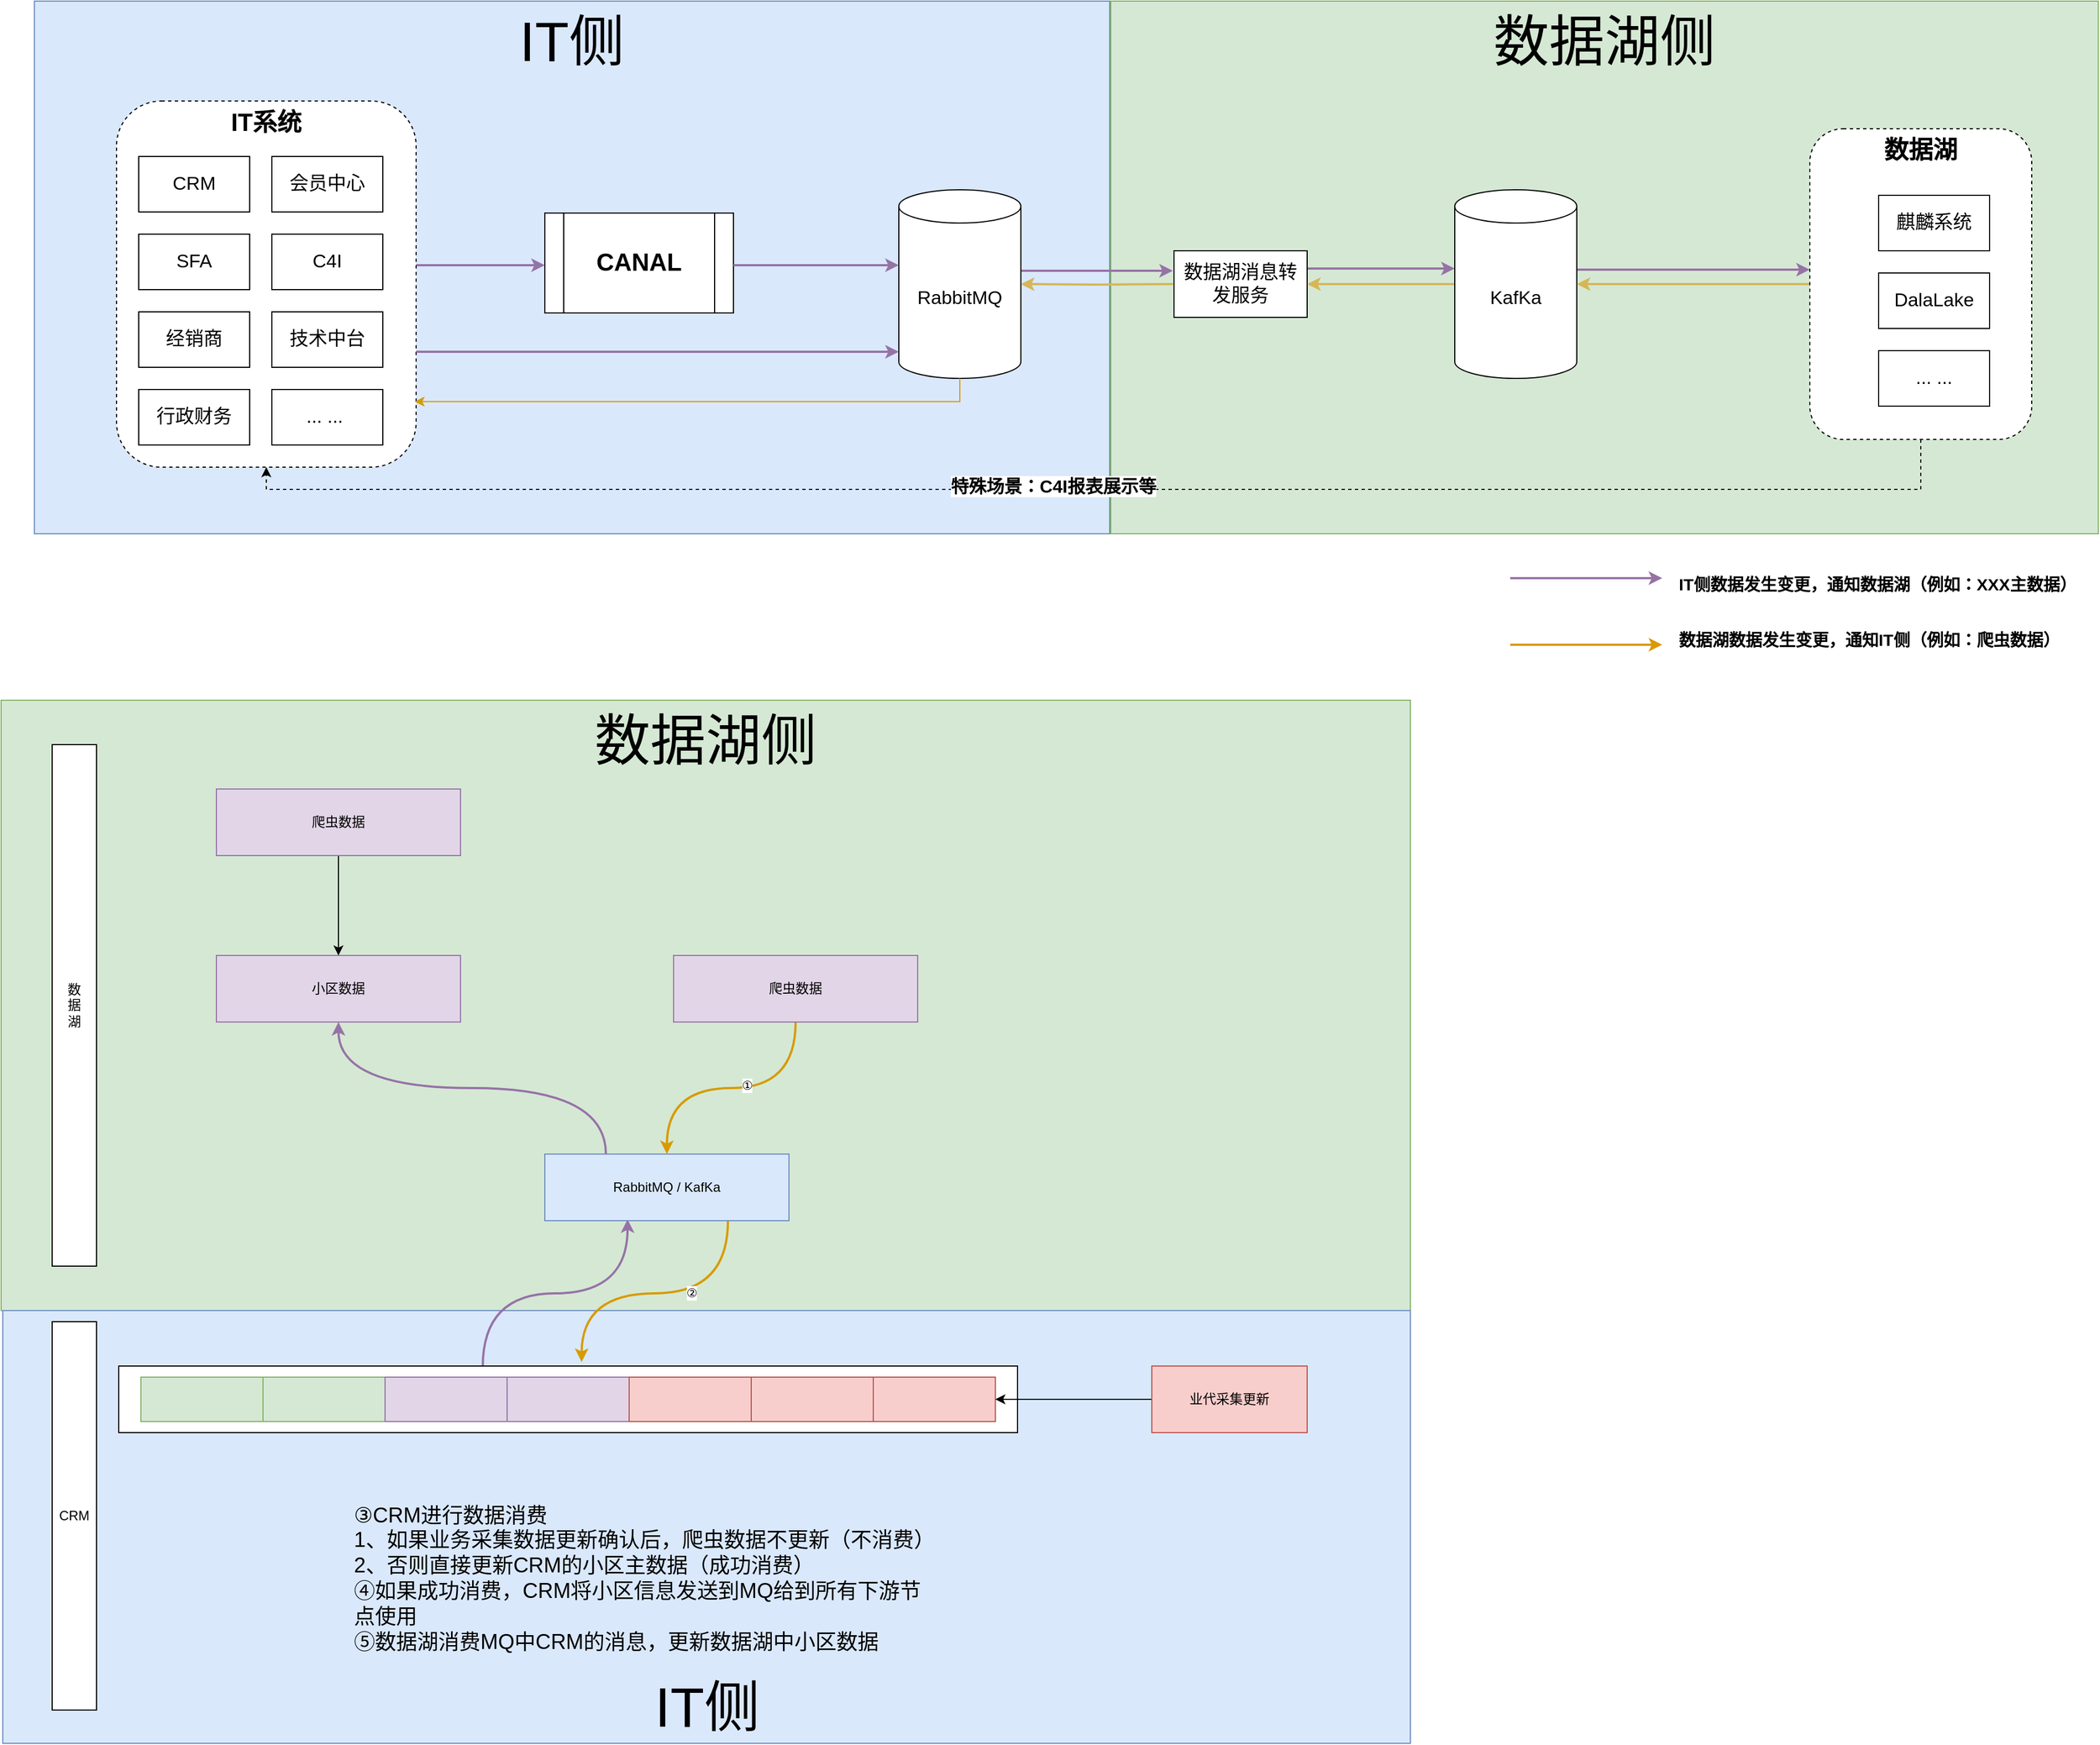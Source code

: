 <mxfile version="24.3.1" type="github">
  <diagram name="第 1 页" id="_mnCOzUP9DBz8knvAwrc">
    <mxGraphModel dx="5290" dy="2750" grid="1" gridSize="10" guides="1" tooltips="1" connect="1" arrows="1" fold="1" page="1" pageScale="1" pageWidth="827" pageHeight="1169" math="0" shadow="0">
      <root>
        <mxCell id="0" />
        <mxCell id="1" parent="0" />
        <mxCell id="es6LMimWQ2Kn1pDAPc1K-81" value="&lt;font style=&quot;font-size: 50px;&quot;&gt;数据湖侧&lt;/font&gt;" style="rounded=0;whiteSpace=wrap;html=1;fillColor=#d5e8d4;strokeColor=#82b366;verticalAlign=top;movable=0;resizable=0;rotatable=0;deletable=0;editable=0;locked=1;connectable=0;" vertex="1" parent="1">
          <mxGeometry x="-350" y="760" width="1270" height="550" as="geometry" />
        </mxCell>
        <mxCell id="es6LMimWQ2Kn1pDAPc1K-80" value="&lt;font style=&quot;font-size: 50px;&quot;&gt;IT侧&lt;/font&gt;" style="rounded=0;whiteSpace=wrap;html=1;fillColor=#dae8fc;strokeColor=#6c8ebf;verticalAlign=bottom;movable=0;resizable=0;rotatable=0;deletable=0;editable=0;locked=1;connectable=0;" vertex="1" parent="1">
          <mxGeometry x="-348.5" y="1310" width="1268.5" height="390" as="geometry" />
        </mxCell>
        <mxCell id="es6LMimWQ2Kn1pDAPc1K-37" value="&lt;font style=&quot;font-size: 50px;&quot;&gt;数据湖侧&lt;/font&gt;" style="rounded=0;whiteSpace=wrap;html=1;fillColor=#d5e8d4;strokeColor=#82b366;verticalAlign=top;" vertex="1" parent="1">
          <mxGeometry x="650" y="130" width="890" height="480" as="geometry" />
        </mxCell>
        <mxCell id="es6LMimWQ2Kn1pDAPc1K-36" value="&lt;font style=&quot;font-size: 50px;&quot;&gt;IT侧&lt;/font&gt;" style="rounded=0;whiteSpace=wrap;html=1;fillColor=#dae8fc;strokeColor=#6c8ebf;verticalAlign=top;" vertex="1" parent="1">
          <mxGeometry x="-320" y="130" width="969" height="480" as="geometry" />
        </mxCell>
        <mxCell id="es6LMimWQ2Kn1pDAPc1K-50" style="edgeStyle=orthogonalEdgeStyle;rounded=0;orthogonalLoop=1;jettySize=auto;html=1;exitX=1;exitY=0.5;exitDx=0;exitDy=0;entryX=0;entryY=0.5;entryDx=0;entryDy=0;fillColor=#e1d5e7;strokeColor=#9673a6;strokeWidth=2;" edge="1" parent="1">
          <mxGeometry relative="1" as="geometry">
            <mxPoint x="24.0" y="368.0" as="sourcePoint" />
            <mxPoint x="140" y="368" as="targetPoint" />
          </mxGeometry>
        </mxCell>
        <mxCell id="es6LMimWQ2Kn1pDAPc1K-9" value="&lt;font style=&quot;font-size: 22px;&quot;&gt;&lt;b&gt;IT系统&lt;/b&gt;&lt;/font&gt;" style="rounded=1;whiteSpace=wrap;html=1;dashed=1;verticalAlign=top;fontSize=17;" vertex="1" parent="1">
          <mxGeometry x="-246" y="220" width="270" height="330" as="geometry" />
        </mxCell>
        <mxCell id="es6LMimWQ2Kn1pDAPc1K-1" value="会员中心" style="rounded=0;whiteSpace=wrap;html=1;fontSize=17;" vertex="1" parent="1">
          <mxGeometry x="-106" y="270" width="100" height="50" as="geometry" />
        </mxCell>
        <mxCell id="es6LMimWQ2Kn1pDAPc1K-2" value="C4I" style="rounded=0;whiteSpace=wrap;html=1;fontSize=17;" vertex="1" parent="1">
          <mxGeometry x="-106" y="340" width="100" height="50" as="geometry" />
        </mxCell>
        <mxCell id="es6LMimWQ2Kn1pDAPc1K-3" value="技术中台" style="rounded=0;whiteSpace=wrap;html=1;fontSize=17;" vertex="1" parent="1">
          <mxGeometry x="-106" y="410" width="100" height="50" as="geometry" />
        </mxCell>
        <mxCell id="es6LMimWQ2Kn1pDAPc1K-4" value="... ...&amp;nbsp;" style="rounded=0;whiteSpace=wrap;html=1;fontSize=17;" vertex="1" parent="1">
          <mxGeometry x="-106" y="480" width="100" height="50" as="geometry" />
        </mxCell>
        <mxCell id="es6LMimWQ2Kn1pDAPc1K-5" value="CRM" style="rounded=0;whiteSpace=wrap;html=1;fontSize=17;" vertex="1" parent="1">
          <mxGeometry x="-226" y="270" width="100" height="50" as="geometry" />
        </mxCell>
        <mxCell id="es6LMimWQ2Kn1pDAPc1K-6" value="SFA" style="rounded=0;whiteSpace=wrap;html=1;fontSize=17;" vertex="1" parent="1">
          <mxGeometry x="-226" y="340" width="100" height="50" as="geometry" />
        </mxCell>
        <mxCell id="es6LMimWQ2Kn1pDAPc1K-7" value="经销商" style="rounded=0;whiteSpace=wrap;html=1;fontSize=17;" vertex="1" parent="1">
          <mxGeometry x="-226" y="410" width="100" height="50" as="geometry" />
        </mxCell>
        <mxCell id="es6LMimWQ2Kn1pDAPc1K-8" value="行政财务" style="rounded=0;whiteSpace=wrap;html=1;fontSize=17;" vertex="1" parent="1">
          <mxGeometry x="-226" y="480" width="100" height="50" as="geometry" />
        </mxCell>
        <mxCell id="es6LMimWQ2Kn1pDAPc1K-13" value="" style="edgeStyle=orthogonalEdgeStyle;rounded=0;orthogonalLoop=1;jettySize=auto;html=1;fillColor=#e1d5e7;strokeColor=#9673a6;strokeWidth=2;fontSize=17;" edge="1" parent="1">
          <mxGeometry relative="1" as="geometry">
            <mxPoint x="569.0" y="373.0" as="sourcePoint" />
            <mxPoint x="706" y="373.0" as="targetPoint" />
          </mxGeometry>
        </mxCell>
        <mxCell id="es6LMimWQ2Kn1pDAPc1K-10" value="RabbitMQ" style="shape=cylinder3;whiteSpace=wrap;html=1;boundedLbl=1;backgroundOutline=1;size=15;fontSize=17;" vertex="1" parent="1">
          <mxGeometry x="459" y="300" width="110" height="170" as="geometry" />
        </mxCell>
        <mxCell id="es6LMimWQ2Kn1pDAPc1K-15" style="edgeStyle=orthogonalEdgeStyle;rounded=0;orthogonalLoop=1;jettySize=auto;html=1;exitX=1;exitY=0.5;exitDx=0;exitDy=0;fillColor=#e1d5e7;strokeColor=#9673a6;strokeWidth=2;fontSize=17;" edge="1" parent="1">
          <mxGeometry relative="1" as="geometry">
            <mxPoint x="827" y="371.0" as="sourcePoint" />
            <mxPoint x="960.0" y="371.0" as="targetPoint" />
          </mxGeometry>
        </mxCell>
        <mxCell id="es6LMimWQ2Kn1pDAPc1K-32" style="edgeStyle=orthogonalEdgeStyle;rounded=0;orthogonalLoop=1;jettySize=auto;html=1;exitX=0;exitY=0.5;exitDx=0;exitDy=0;fillColor=#fff2cc;strokeColor=#d6b656;strokeWidth=2;fontSize=17;" edge="1" parent="1" target="es6LMimWQ2Kn1pDAPc1K-10">
          <mxGeometry relative="1" as="geometry">
            <mxPoint x="706" y="385.0" as="sourcePoint" />
          </mxGeometry>
        </mxCell>
        <mxCell id="es6LMimWQ2Kn1pDAPc1K-12" value="数据湖消息转发服务" style="whiteSpace=wrap;html=1;fontSize=17;" vertex="1" parent="1">
          <mxGeometry x="707" y="355" width="120" height="60" as="geometry" />
        </mxCell>
        <mxCell id="es6LMimWQ2Kn1pDAPc1K-23" style="edgeStyle=orthogonalEdgeStyle;rounded=0;orthogonalLoop=1;jettySize=auto;html=1;exitX=1;exitY=0.5;exitDx=0;exitDy=0;exitPerimeter=0;entryX=0;entryY=0.5;entryDx=0;entryDy=0;fillColor=#e1d5e7;strokeColor=#9673a6;strokeWidth=2;fontSize=17;" edge="1" parent="1">
          <mxGeometry relative="1" as="geometry">
            <mxPoint x="1070.0" y="372.0" as="sourcePoint" />
            <mxPoint x="1280" y="372.0" as="targetPoint" />
          </mxGeometry>
        </mxCell>
        <mxCell id="es6LMimWQ2Kn1pDAPc1K-30" style="edgeStyle=orthogonalEdgeStyle;rounded=0;orthogonalLoop=1;jettySize=auto;html=1;exitX=0;exitY=0.5;exitDx=0;exitDy=0;exitPerimeter=0;fillColor=#fff2cc;strokeColor=#d6b656;strokeWidth=2;fontSize=17;" edge="1" parent="1" source="es6LMimWQ2Kn1pDAPc1K-14" target="es6LMimWQ2Kn1pDAPc1K-12">
          <mxGeometry relative="1" as="geometry" />
        </mxCell>
        <mxCell id="es6LMimWQ2Kn1pDAPc1K-14" value="KafKa" style="shape=cylinder3;whiteSpace=wrap;html=1;boundedLbl=1;backgroundOutline=1;size=15;fontSize=17;" vertex="1" parent="1">
          <mxGeometry x="960" y="300" width="110" height="170" as="geometry" />
        </mxCell>
        <mxCell id="es6LMimWQ2Kn1pDAPc1K-31" style="edgeStyle=orthogonalEdgeStyle;rounded=0;orthogonalLoop=1;jettySize=auto;html=1;exitX=0;exitY=0.5;exitDx=0;exitDy=0;fillColor=#fff2cc;strokeColor=#d6b656;strokeWidth=2;fontSize=17;" edge="1" parent="1" source="es6LMimWQ2Kn1pDAPc1K-16" target="es6LMimWQ2Kn1pDAPc1K-14">
          <mxGeometry relative="1" as="geometry" />
        </mxCell>
        <mxCell id="es6LMimWQ2Kn1pDAPc1K-44" style="edgeStyle=orthogonalEdgeStyle;rounded=0;orthogonalLoop=1;jettySize=auto;html=1;exitX=0.5;exitY=1;exitDx=0;exitDy=0;entryX=0.5;entryY=1;entryDx=0;entryDy=0;dashed=1;" edge="1" parent="1" source="es6LMimWQ2Kn1pDAPc1K-16" target="es6LMimWQ2Kn1pDAPc1K-9">
          <mxGeometry relative="1" as="geometry" />
        </mxCell>
        <mxCell id="es6LMimWQ2Kn1pDAPc1K-46" value="&lt;font style=&quot;font-size: 16px;&quot;&gt;&lt;b&gt;特殊场景：C4I报表展示等&lt;/b&gt;&lt;/font&gt;" style="edgeLabel;html=1;align=center;verticalAlign=middle;resizable=0;points=[];" vertex="1" connectable="0" parent="es6LMimWQ2Kn1pDAPc1K-44">
          <mxGeometry x="0.063" y="-3" relative="1" as="geometry">
            <mxPoint as="offset" />
          </mxGeometry>
        </mxCell>
        <mxCell id="es6LMimWQ2Kn1pDAPc1K-16" value="&lt;font size=&quot;1&quot; style=&quot;&quot;&gt;&lt;b style=&quot;font-size: 22px;&quot;&gt;数据湖&lt;/b&gt;&lt;/font&gt;" style="rounded=1;whiteSpace=wrap;html=1;dashed=1;verticalAlign=top;fontSize=17;" vertex="1" parent="1">
          <mxGeometry x="1280" y="245" width="200" height="280" as="geometry" />
        </mxCell>
        <mxCell id="es6LMimWQ2Kn1pDAPc1K-19" value="麒麟系统" style="rounded=0;whiteSpace=wrap;html=1;fontSize=17;" vertex="1" parent="1">
          <mxGeometry x="1342" y="305" width="100" height="50" as="geometry" />
        </mxCell>
        <mxCell id="es6LMimWQ2Kn1pDAPc1K-20" value="DalaLake" style="rounded=0;whiteSpace=wrap;html=1;fontSize=17;" vertex="1" parent="1">
          <mxGeometry x="1342" y="375" width="100" height="50" as="geometry" />
        </mxCell>
        <mxCell id="es6LMimWQ2Kn1pDAPc1K-21" value="... ..." style="rounded=0;whiteSpace=wrap;html=1;fontSize=17;" vertex="1" parent="1">
          <mxGeometry x="1342" y="445" width="100" height="50" as="geometry" />
        </mxCell>
        <mxCell id="es6LMimWQ2Kn1pDAPc1K-38" value="" style="edgeStyle=orthogonalEdgeStyle;rounded=0;orthogonalLoop=1;jettySize=auto;html=1;fillColor=#e1d5e7;strokeColor=#9673a6;strokeWidth=2;" edge="1" parent="1">
          <mxGeometry relative="1" as="geometry">
            <mxPoint x="1010.0" y="650.0" as="sourcePoint" />
            <mxPoint x="1147" y="650.0" as="targetPoint" />
          </mxGeometry>
        </mxCell>
        <mxCell id="es6LMimWQ2Kn1pDAPc1K-39" value="IT侧数据发生变更，通知数据湖（例如：XXX主数据）" style="text;html=1;align=left;verticalAlign=middle;whiteSpace=wrap;rounded=0;fontStyle=1;fontSize=15;" vertex="1" parent="1">
          <mxGeometry x="1160" y="640" width="380" height="30" as="geometry" />
        </mxCell>
        <mxCell id="es6LMimWQ2Kn1pDAPc1K-41" value="" style="edgeStyle=orthogonalEdgeStyle;rounded=0;orthogonalLoop=1;jettySize=auto;html=1;fillColor=#ffe6cc;strokeColor=#d79b00;strokeWidth=2;" edge="1" parent="1">
          <mxGeometry relative="1" as="geometry">
            <mxPoint x="1010.0" y="710.0" as="sourcePoint" />
            <mxPoint x="1147" y="710.0" as="targetPoint" />
          </mxGeometry>
        </mxCell>
        <mxCell id="es6LMimWQ2Kn1pDAPc1K-43" value="数据湖数据发生变更，通知IT侧（例如：爬虫数据）" style="text;html=1;align=left;verticalAlign=middle;whiteSpace=wrap;rounded=0;fontStyle=1;fontSize=15;" vertex="1" parent="1">
          <mxGeometry x="1160" y="690" width="380" height="30" as="geometry" />
        </mxCell>
        <mxCell id="es6LMimWQ2Kn1pDAPc1K-48" style="edgeStyle=orthogonalEdgeStyle;rounded=0;orthogonalLoop=1;jettySize=auto;html=1;exitX=0.5;exitY=1;exitDx=0;exitDy=0;exitPerimeter=0;entryX=0.995;entryY=0.821;entryDx=0;entryDy=0;entryPerimeter=0;fillColor=#ffe6cc;strokeColor=#d79b00;" edge="1" parent="1" source="es6LMimWQ2Kn1pDAPc1K-10" target="es6LMimWQ2Kn1pDAPc1K-9">
          <mxGeometry relative="1" as="geometry" />
        </mxCell>
        <mxCell id="es6LMimWQ2Kn1pDAPc1K-49" value="&lt;font style=&quot;font-size: 22px;&quot;&gt;&lt;b&gt;CANAL&lt;/b&gt;&lt;/font&gt;" style="shape=process;whiteSpace=wrap;html=1;backgroundOutline=1;" vertex="1" parent="1">
          <mxGeometry x="140" y="321" width="170" height="90" as="geometry" />
        </mxCell>
        <mxCell id="es6LMimWQ2Kn1pDAPc1K-51" style="edgeStyle=orthogonalEdgeStyle;rounded=0;orthogonalLoop=1;jettySize=auto;html=1;exitX=1;exitY=0.5;exitDx=0;exitDy=0;entryX=0;entryY=0.5;entryDx=0;entryDy=0;entryPerimeter=0;fillColor=#e1d5e7;strokeColor=#9673a6;strokeWidth=2;" edge="1" parent="1">
          <mxGeometry relative="1" as="geometry">
            <mxPoint x="310" y="368" as="sourcePoint" />
            <mxPoint x="459" y="368" as="targetPoint" />
          </mxGeometry>
        </mxCell>
        <mxCell id="es6LMimWQ2Kn1pDAPc1K-53" style="edgeStyle=orthogonalEdgeStyle;rounded=0;orthogonalLoop=1;jettySize=auto;html=1;exitX=1;exitY=0.5;exitDx=0;exitDy=0;entryX=0;entryY=0.5;entryDx=0;entryDy=0;entryPerimeter=0;strokeWidth=2;fillColor=#e1d5e7;strokeColor=#9673a6;" edge="1" parent="1">
          <mxGeometry relative="1" as="geometry">
            <mxPoint x="24.0" y="446.0" as="sourcePoint" />
            <mxPoint x="459" y="446" as="targetPoint" />
          </mxGeometry>
        </mxCell>
        <mxCell id="es6LMimWQ2Kn1pDAPc1K-54" style="edgeStyle=orthogonalEdgeStyle;curved=1;rounded=0;orthogonalLoop=1;jettySize=auto;html=1;exitX=0.405;exitY=0.013;exitDx=0;exitDy=0;entryX=0.339;entryY=0.98;entryDx=0;entryDy=0;fillColor=#e1d5e7;strokeColor=#9673a6;strokeWidth=2;exitPerimeter=0;entryPerimeter=0;" edge="1" parent="1" source="es6LMimWQ2Kn1pDAPc1K-55" target="es6LMimWQ2Kn1pDAPc1K-57">
          <mxGeometry relative="1" as="geometry" />
        </mxCell>
        <mxCell id="es6LMimWQ2Kn1pDAPc1K-55" value="" style="rounded=0;whiteSpace=wrap;html=1;" vertex="1" parent="1">
          <mxGeometry x="-244" y="1360" width="810" height="60" as="geometry" />
        </mxCell>
        <mxCell id="es6LMimWQ2Kn1pDAPc1K-56" style="edgeStyle=orthogonalEdgeStyle;curved=1;rounded=0;orthogonalLoop=1;jettySize=auto;html=1;exitX=0.75;exitY=1;exitDx=0;exitDy=0;fillColor=#ffe6cc;strokeColor=#d79b00;strokeWidth=2;entryX=0.515;entryY=-0.06;entryDx=0;entryDy=0;entryPerimeter=0;" edge="1" parent="1" source="es6LMimWQ2Kn1pDAPc1K-57" target="es6LMimWQ2Kn1pDAPc1K-55">
          <mxGeometry relative="1" as="geometry" />
        </mxCell>
        <mxCell id="es6LMimWQ2Kn1pDAPc1K-86" value="②" style="edgeLabel;html=1;align=center;verticalAlign=middle;resizable=0;points=[];" vertex="1" connectable="0" parent="es6LMimWQ2Kn1pDAPc1K-56">
          <mxGeometry x="-0.24" y="-1" relative="1" as="geometry">
            <mxPoint as="offset" />
          </mxGeometry>
        </mxCell>
        <mxCell id="es6LMimWQ2Kn1pDAPc1K-83" style="edgeStyle=orthogonalEdgeStyle;rounded=0;orthogonalLoop=1;jettySize=auto;html=1;exitX=0.25;exitY=0;exitDx=0;exitDy=0;entryX=0.5;entryY=1;entryDx=0;entryDy=0;curved=1;fillColor=#e1d5e7;strokeColor=#9673a6;strokeWidth=2;" edge="1" parent="1" source="es6LMimWQ2Kn1pDAPc1K-57" target="es6LMimWQ2Kn1pDAPc1K-61">
          <mxGeometry relative="1" as="geometry" />
        </mxCell>
        <mxCell id="es6LMimWQ2Kn1pDAPc1K-57" value="RabbitMQ / KafKa" style="rounded=0;whiteSpace=wrap;html=1;fillColor=#dae8fc;strokeColor=#6c8ebf;" vertex="1" parent="1">
          <mxGeometry x="140" y="1169" width="220" height="60" as="geometry" />
        </mxCell>
        <mxCell id="es6LMimWQ2Kn1pDAPc1K-58" style="edgeStyle=orthogonalEdgeStyle;curved=1;rounded=0;orthogonalLoop=1;jettySize=auto;html=1;exitX=0.5;exitY=1;exitDx=0;exitDy=0;entryX=0.5;entryY=0;entryDx=0;entryDy=0;fillColor=#ffe6cc;strokeColor=#d79b00;strokeWidth=2;" edge="1" parent="1" source="es6LMimWQ2Kn1pDAPc1K-59" target="es6LMimWQ2Kn1pDAPc1K-57">
          <mxGeometry relative="1" as="geometry" />
        </mxCell>
        <mxCell id="es6LMimWQ2Kn1pDAPc1K-85" value="①" style="edgeLabel;html=1;align=center;verticalAlign=middle;resizable=0;points=[];" vertex="1" connectable="0" parent="es6LMimWQ2Kn1pDAPc1K-58">
          <mxGeometry x="-0.111" y="-3" relative="1" as="geometry">
            <mxPoint x="1" as="offset" />
          </mxGeometry>
        </mxCell>
        <mxCell id="es6LMimWQ2Kn1pDAPc1K-59" value="爬虫数据" style="rounded=0;whiteSpace=wrap;html=1;fillColor=#e1d5e7;strokeColor=#9673a6;" vertex="1" parent="1">
          <mxGeometry x="256" y="990" width="220" height="60" as="geometry" />
        </mxCell>
        <mxCell id="es6LMimWQ2Kn1pDAPc1K-61" value="小区数据" style="rounded=0;whiteSpace=wrap;html=1;fillColor=#e1d5e7;strokeColor=#9673a6;" vertex="1" parent="1">
          <mxGeometry x="-156" y="990" width="220" height="60" as="geometry" />
        </mxCell>
        <mxCell id="es6LMimWQ2Kn1pDAPc1K-62" value="" style="rounded=0;whiteSpace=wrap;html=1;fillColor=#d5e8d4;strokeColor=#82b366;" vertex="1" parent="1">
          <mxGeometry x="-224" y="1370" width="110" height="40" as="geometry" />
        </mxCell>
        <mxCell id="es6LMimWQ2Kn1pDAPc1K-63" value="" style="rounded=0;whiteSpace=wrap;html=1;fillColor=#d5e8d4;strokeColor=#82b366;" vertex="1" parent="1">
          <mxGeometry x="-114" y="1370" width="110" height="40" as="geometry" />
        </mxCell>
        <mxCell id="es6LMimWQ2Kn1pDAPc1K-64" value="" style="rounded=0;whiteSpace=wrap;html=1;fillColor=#e1d5e7;strokeColor=#9673a6;" vertex="1" parent="1">
          <mxGeometry x="-4" y="1370" width="110" height="40" as="geometry" />
        </mxCell>
        <mxCell id="es6LMimWQ2Kn1pDAPc1K-65" value="" style="rounded=0;whiteSpace=wrap;html=1;fillColor=#e1d5e7;strokeColor=#9673a6;" vertex="1" parent="1">
          <mxGeometry x="106" y="1370" width="110" height="40" as="geometry" />
        </mxCell>
        <mxCell id="es6LMimWQ2Kn1pDAPc1K-66" value="" style="rounded=0;whiteSpace=wrap;html=1;fillColor=#f8cecc;strokeColor=#b85450;" vertex="1" parent="1">
          <mxGeometry x="216" y="1370" width="110" height="40" as="geometry" />
        </mxCell>
        <mxCell id="es6LMimWQ2Kn1pDAPc1K-67" value="" style="rounded=0;whiteSpace=wrap;html=1;fillColor=#f8cecc;strokeColor=#b85450;" vertex="1" parent="1">
          <mxGeometry x="326" y="1370" width="110" height="40" as="geometry" />
        </mxCell>
        <mxCell id="es6LMimWQ2Kn1pDAPc1K-68" value="" style="rounded=0;whiteSpace=wrap;html=1;fillColor=#f8cecc;strokeColor=#b85450;" vertex="1" parent="1">
          <mxGeometry x="436" y="1370" width="110" height="40" as="geometry" />
        </mxCell>
        <mxCell id="es6LMimWQ2Kn1pDAPc1K-69" style="edgeStyle=orthogonalEdgeStyle;curved=1;rounded=0;orthogonalLoop=1;jettySize=auto;html=1;exitX=0;exitY=0.5;exitDx=0;exitDy=0;entryX=1;entryY=0.5;entryDx=0;entryDy=0;" edge="1" parent="1" source="es6LMimWQ2Kn1pDAPc1K-70" target="es6LMimWQ2Kn1pDAPc1K-68">
          <mxGeometry relative="1" as="geometry" />
        </mxCell>
        <mxCell id="es6LMimWQ2Kn1pDAPc1K-70" value="业代采集更新" style="rounded=0;whiteSpace=wrap;html=1;fillColor=#f8cecc;strokeColor=#b85450;" vertex="1" parent="1">
          <mxGeometry x="687" y="1360" width="140" height="60" as="geometry" />
        </mxCell>
        <mxCell id="es6LMimWQ2Kn1pDAPc1K-71" value="CRM" style="rounded=0;whiteSpace=wrap;html=1;" vertex="1" parent="1">
          <mxGeometry x="-304" y="1320" width="40" height="350" as="geometry" />
        </mxCell>
        <mxCell id="es6LMimWQ2Kn1pDAPc1K-72" value="数&lt;br&gt;据&lt;br&gt;湖" style="rounded=0;whiteSpace=wrap;html=1;" vertex="1" parent="1">
          <mxGeometry x="-304" y="800" width="40" height="470" as="geometry" />
        </mxCell>
        <mxCell id="es6LMimWQ2Kn1pDAPc1K-73" value="&lt;font style=&quot;font-size: 19px;&quot;&gt;&lt;br&gt;③CRM进行数据消费&lt;br&gt;1、如果业务采集数据更新确认后，爬虫数据不更新（不消费）&lt;br&gt;&lt;/font&gt;&lt;div style=&quot;font-size: 19px;&quot;&gt;&lt;span style=&quot;background-color: initial;&quot;&gt;&lt;font style=&quot;font-size: 19px;&quot;&gt;2、否则直接更新CRM的小区主数据（成功消费）&lt;br&gt;④如果成功消费，CRM将小区信息发送到MQ给到所有下游节点使用&lt;br&gt;⑤数据湖消费MQ中CRM的消息，更新数据湖中小区数据&lt;/font&gt;&lt;/span&gt;&lt;/div&gt;" style="text;html=1;align=left;verticalAlign=middle;whiteSpace=wrap;rounded=0;" vertex="1" parent="1">
          <mxGeometry x="-34" y="1460" width="530" height="160" as="geometry" />
        </mxCell>
        <mxCell id="es6LMimWQ2Kn1pDAPc1K-78" style="edgeStyle=orthogonalEdgeStyle;curved=1;rounded=0;orthogonalLoop=1;jettySize=auto;html=1;exitX=0.5;exitY=1;exitDx=0;exitDy=0;entryX=0.5;entryY=0;entryDx=0;entryDy=0;" edge="1" parent="1" source="es6LMimWQ2Kn1pDAPc1K-79" target="es6LMimWQ2Kn1pDAPc1K-61">
          <mxGeometry relative="1" as="geometry" />
        </mxCell>
        <mxCell id="es6LMimWQ2Kn1pDAPc1K-79" value="爬虫数据" style="rounded=0;whiteSpace=wrap;html=1;fillColor=#e1d5e7;strokeColor=#9673a6;" vertex="1" parent="1">
          <mxGeometry x="-156" y="840" width="220" height="60" as="geometry" />
        </mxCell>
      </root>
    </mxGraphModel>
  </diagram>
</mxfile>

